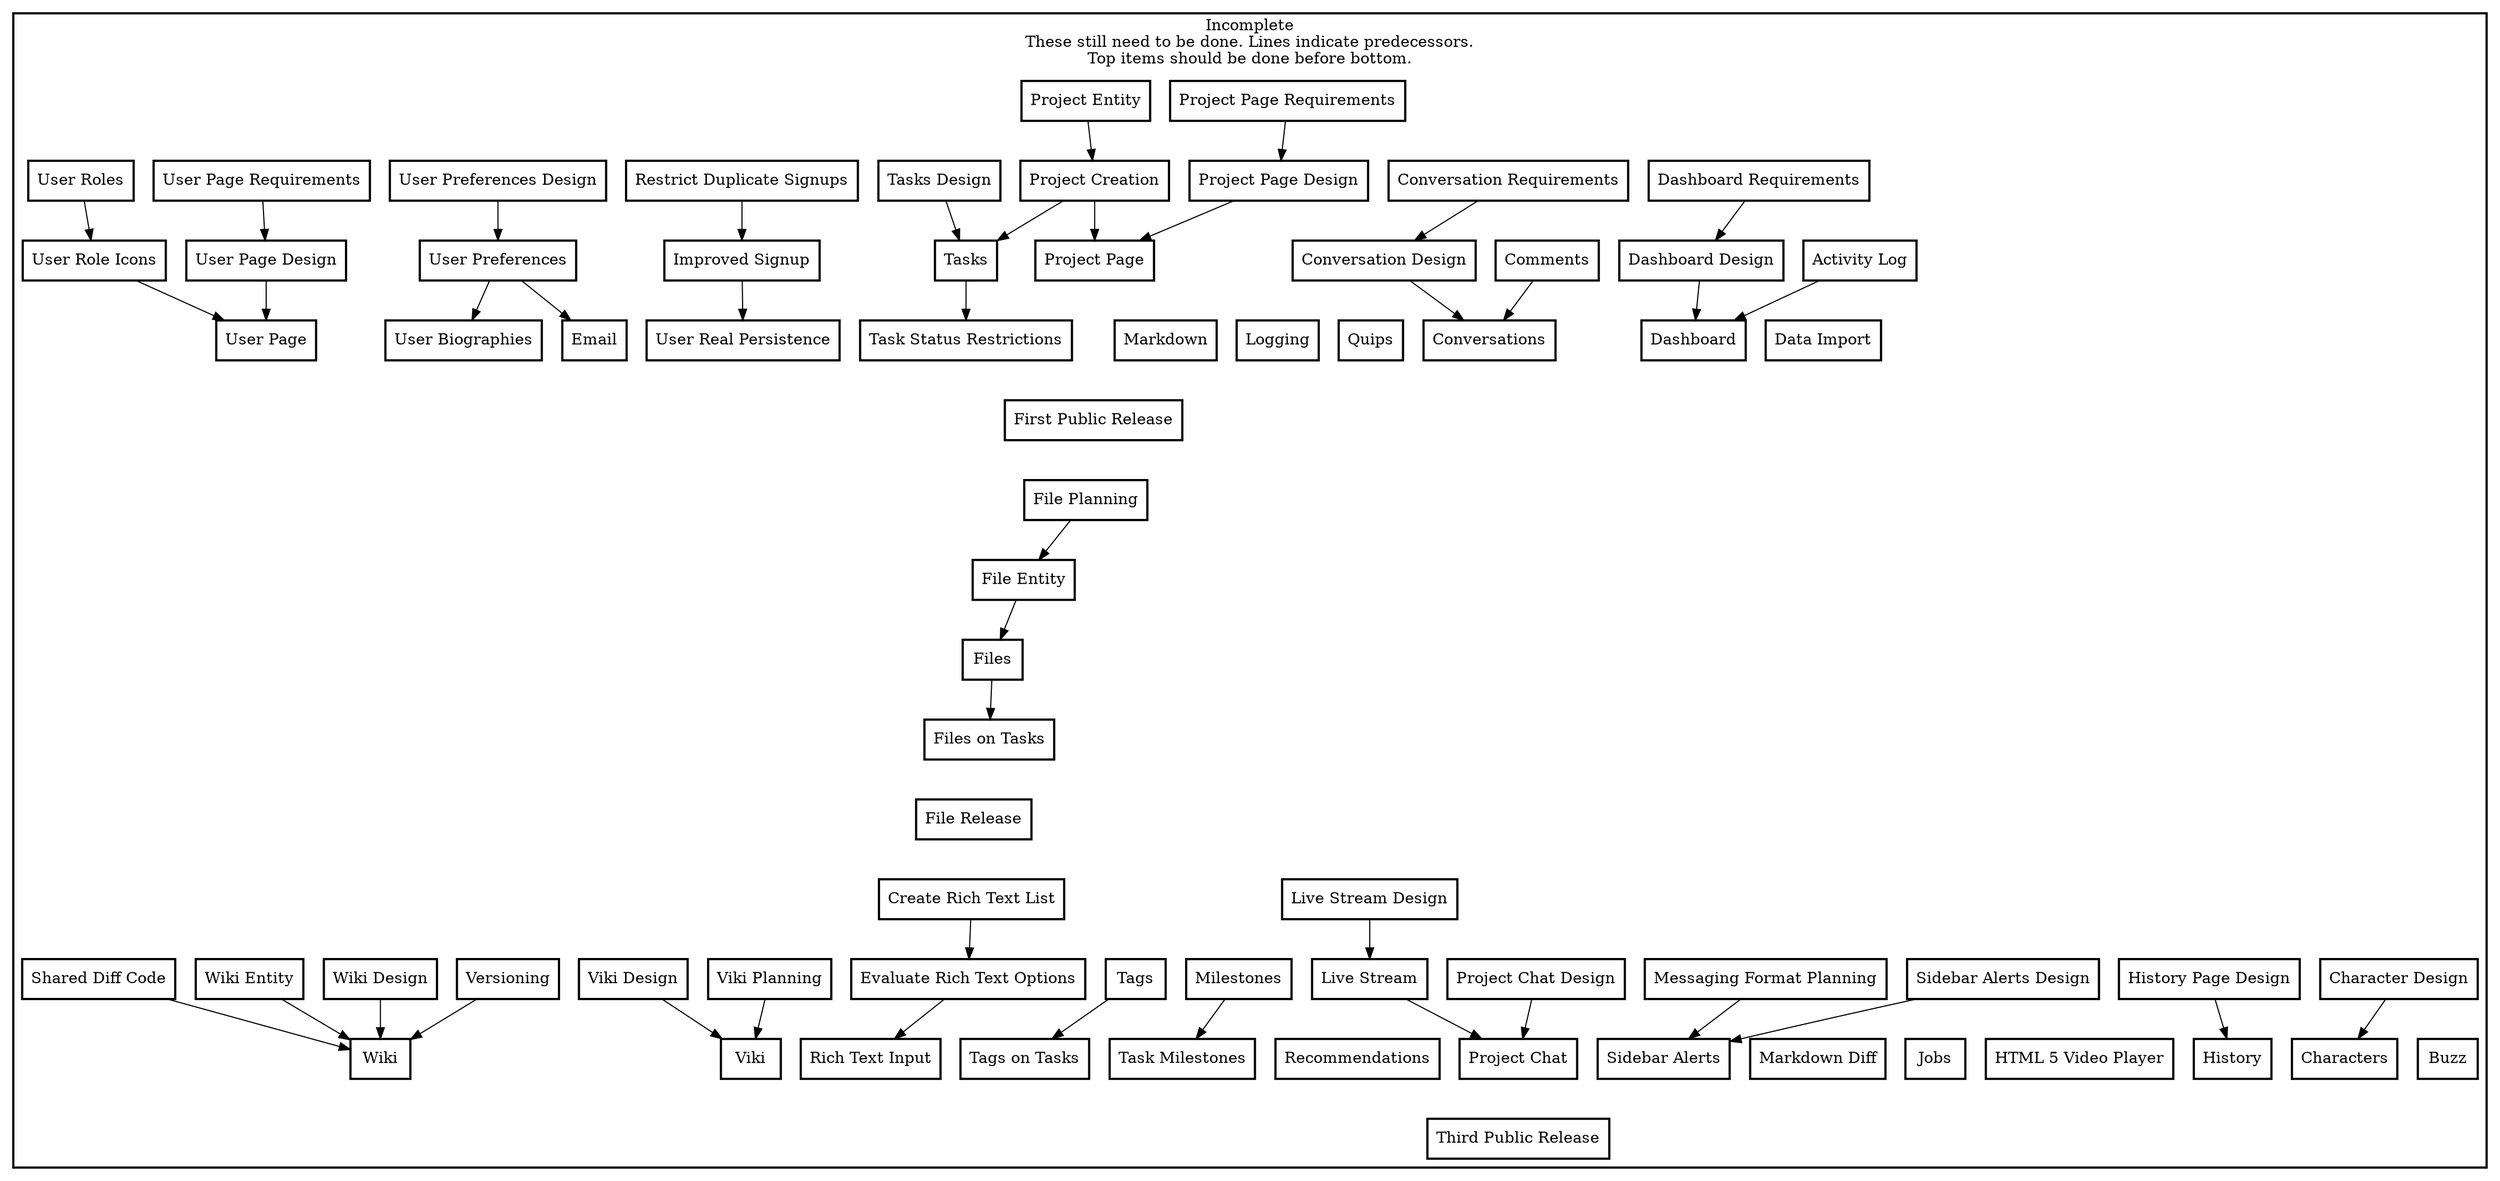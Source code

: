 digraph FeatureList {
    
# Boxes are for servers
    node [shape="box", color=black style=bold];
    
    subgraph cluster_not {
        style=bold
        color=black
        shape=box
        label="Incomplete\nThese still need to be done. Lines indicate predecessors.\nTop items should be done before bottom."
        
        release_a [ label = "First Public Release" ];
        release_b [ label = "File Release" ];
        release_c [ label = "Third Public Release" ];
        
        activity_log [ label="Activity Log" ];
        alert_format_planning [ label="Messaging Format Planning" ];
        biographies [ label = "User Biographies" ];
        buzz [ label="Buzz" ];
        data_import [ label="Data Import" ];
        dashboard [ label = "Dashboard" ];
        dashboard_requirements [ label = "Dashboard Requirements" ];
        character_design [ label = "Character Design" ];
        characters [ label = "Characters" ];
        comments [ label = "Comments"];
        conversation_design [ label = "Conversation Design" ];
        conversation_requirements [ label = "Conversation Requirements" ];
        conversations [ label = "Conversations" ];
        dashboard_design [ label = "Dashboard Design" ];
        diff_code [ label="Shared Diff Code"];
        email [ label="Email" ];
        file_entity [ label="File Entity" ];
        file_planning [ label="File Planning" ];
        files [ label="Files" ];
        files_on_tasks [ label = "Files on Tasks" ];
        header_sayings [ label="Quips" ];
        history_design [ label = "History Page Design" ];
        history_tool [ label="History" ];
        html5_video [ label="HTML 5 Video Player" ];
        improved_signup [ label = "Improved Signup" ];
        jobs [ label = "Jobs" ];
        live_stream_design [ label = "Live Stream Design" ];
        live_stream [ label="Live Stream" ];
        logging [ label="Logging" ];
        markdown_diff [ label = "Markdown Diff" ];
        markdown_parse [ label = "Markdown" ];
        milestones [ label = "Milestones" ];
        project_chat_design [ label = "Project Chat Design" ];
        project_chat [ label="Project Chat" ];
        project_creation [ label = "Project Creation" ];
        project_entity [ label="Project Entity" ];
        project_page [ label = "Project Page" ];
        project_page_design [ label = "Project Page Design" ];
        project_page_requirements [ label = "Project Page Requirements" ];
        recommendations [ label = "Recommendations" ];
        restrict_duplicates [ label = "Restrict Duplicate Signups" ];
        rich_text_list [ label = "Create Rich Text List" ];
        rich_text_evaluate [ label = "Evaluate Rich Text Options"];
        rich_text [ label = "Rich Text Input" ];
        sidebar_alerts_design [ label = "Sidebar Alerts Design" ];
        sidebar_alerts [ label="Sidebar Alerts" ];
        tags [ label = "Tags" ];
        tags_on_tasks [ label = "Tags on Tasks" ];
        task_design [ label = "Tasks Design" ];
        task_milestones [ label = "Task Milestones" ];
        task_status_restrictions [ label = "Task Status Restrictions" ];
        tasks [ label = "Tasks" ];
        user_page [ label = "User Page" ];
        user_page_design [ label = "User Page Design"];
        user_page_requirements [ label = "User Page Requirements"];
        user_preferences_design [ label = "User Preferences Design" ];
        user_preferences [ label="User Preferences" ];
        user_roles [ label = "User Roles" ];
        user_role_icons [ label = "User Role Icons" ];
        user_real_persistence [ label = "User Real Persistence" ];
        versioning [ label="Versioning" ];
        viki [ label="Viki" ];
        viki_design [ label = "Viki Design" ];
        viki_planning [ label = "Viki Planning" ];
        wiki_design [ label = "Wiki Design" ];
        wiki [ label="Wiki" ];
        wiki_entity [ label="Wiki Entity" ];
    }
    
    conversations->release_a [ style = invis];
    dashboard->release_a [ style = invis];
    data_import->release_a [ style = invis];
    email->release_a [ style = invis];
    header_sayings->release_a [ style = invis];
    logging->release_a [ style = invis];
    markdown_parse->release_a [ style = invis];
    project_page->release_a [ style = invis];
    task_status_restrictions->release_a [ style = invis];
    biographies->release_a [ style = invis];
    user_page->release_a [ style = invis];
    user_real_persistence->release_a [ style = invis];
    
    files_on_tasks->release_b [ style = invis];
    

    buzz->release_c [ style = invis];
    characters->release_c [ style = invis];
    history_tool->release_c [ style = invis];
    html5_video->release_c [ style = invis];
    jobs->release_c [ style = invis];
    markdown_diff->release_c [ style = invis];
    project_chat->release_c [ style = invis];
    recommendations->release_c [ style = invis];
    rich_text->release_c [ style = invis];
    sidebar_alerts->release_c [ style = invis];
    tags_on_tasks->release_c [ style = invis];
    tags_on_tasks->release_c [ style = invis];
    task_milestones->release_c [ style=invis];
    viki->release_c [ style = invis];
    wiki->release_c [ style = invis];
    
    release_a->file_planning [ style = invis ];
    release_b->rich_text_list [ style = invis];
    
    activity_log->dashboard;
    alert_format_planning->sidebar_alerts;
    diff_code->wiki;
    character_design->characters;
    comments->conversations;
    conversation_design->conversations;
    conversation_requirements->conversation_design;
    dashboard_requirements->dashboard_design;
    dashboard_design->dashboard;
    file_entity->files;
    file_planning->file_entity;
    files->files_on_tasks;
    history_design->history_tool;
    improved_signup->user_real_persistence;
    live_stream_design->live_stream;
    live_stream->project_chat;
    milestones->task_milestones;
    project_creation->project_page;
    project_creation->tasks;
    project_chat_design->project_chat;
    project_entity->project_creation;
    project_page_design->project_page;
    project_page_requirements->project_page_design;
    restrict_duplicates->improved_signup;
    rich_text_list->rich_text_evaluate;
    rich_text_evaluate->rich_text;
    sidebar_alerts_design->sidebar_alerts;
    tags->tags_on_tasks;
    task_design->tasks;
    tasks->task_status_restrictions;
    user_page_requirements->user_page_design;
    user_page_design->user_page;
    user_preferences->biographies;
    user_preferences_design->user_preferences;
    user_preferences->email;
    user_roles->user_role_icons;
    user_role_icons->user_page;
    versioning->wiki;
    viki_design->viki;
    viki_planning->viki;
    wiki_design->wiki;
    wiki_entity->wiki;
}